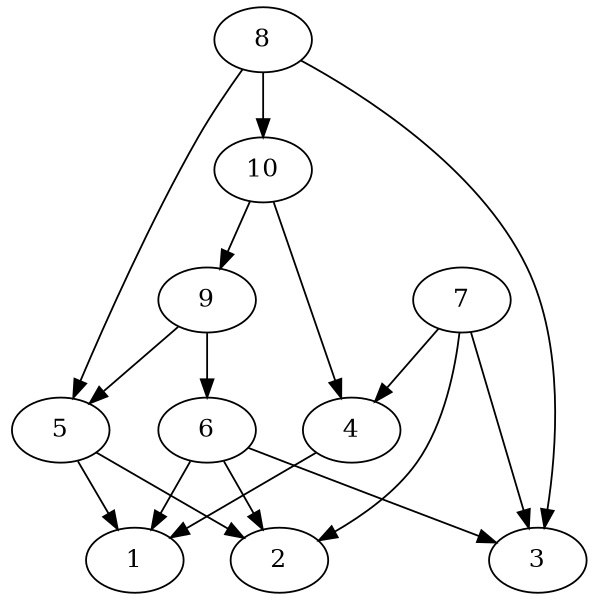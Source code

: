 digraph fgl {
	margin = "0"
	page = "4"
	size = "4"
	ratio = "fill"
	1
        2
        3
        4
        5
        6
        7
        8
        9
        10 
        4 -> 1
        5 -> 2
        5 -> 1
        6 -> 3
        6 -> 2
        6 -> 1
        7 -> 4
        7 -> 3
        7 -> 2
        8 -> 10
        8 -> 5
        8 -> 3
        9 -> 6
        9 -> 5
        10 -> 9
        10 -> 4
}                